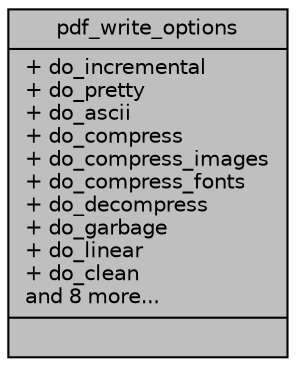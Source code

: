 digraph "pdf_write_options"
{
 // LATEX_PDF_SIZE
  edge [fontname="Helvetica",fontsize="10",labelfontname="Helvetica",labelfontsize="10"];
  node [fontname="Helvetica",fontsize="10",shape=record];
  Node1 [label="{pdf_write_options\n|+ do_incremental\l+ do_pretty\l+ do_ascii\l+ do_compress\l+ do_compress_images\l+ do_compress_fonts\l+ do_decompress\l+ do_garbage\l+ do_linear\l+ do_clean\land 8 more...\l|}",height=0.2,width=0.4,color="black", fillcolor="grey75", style="filled", fontcolor="black",tooltip=" "];
}
